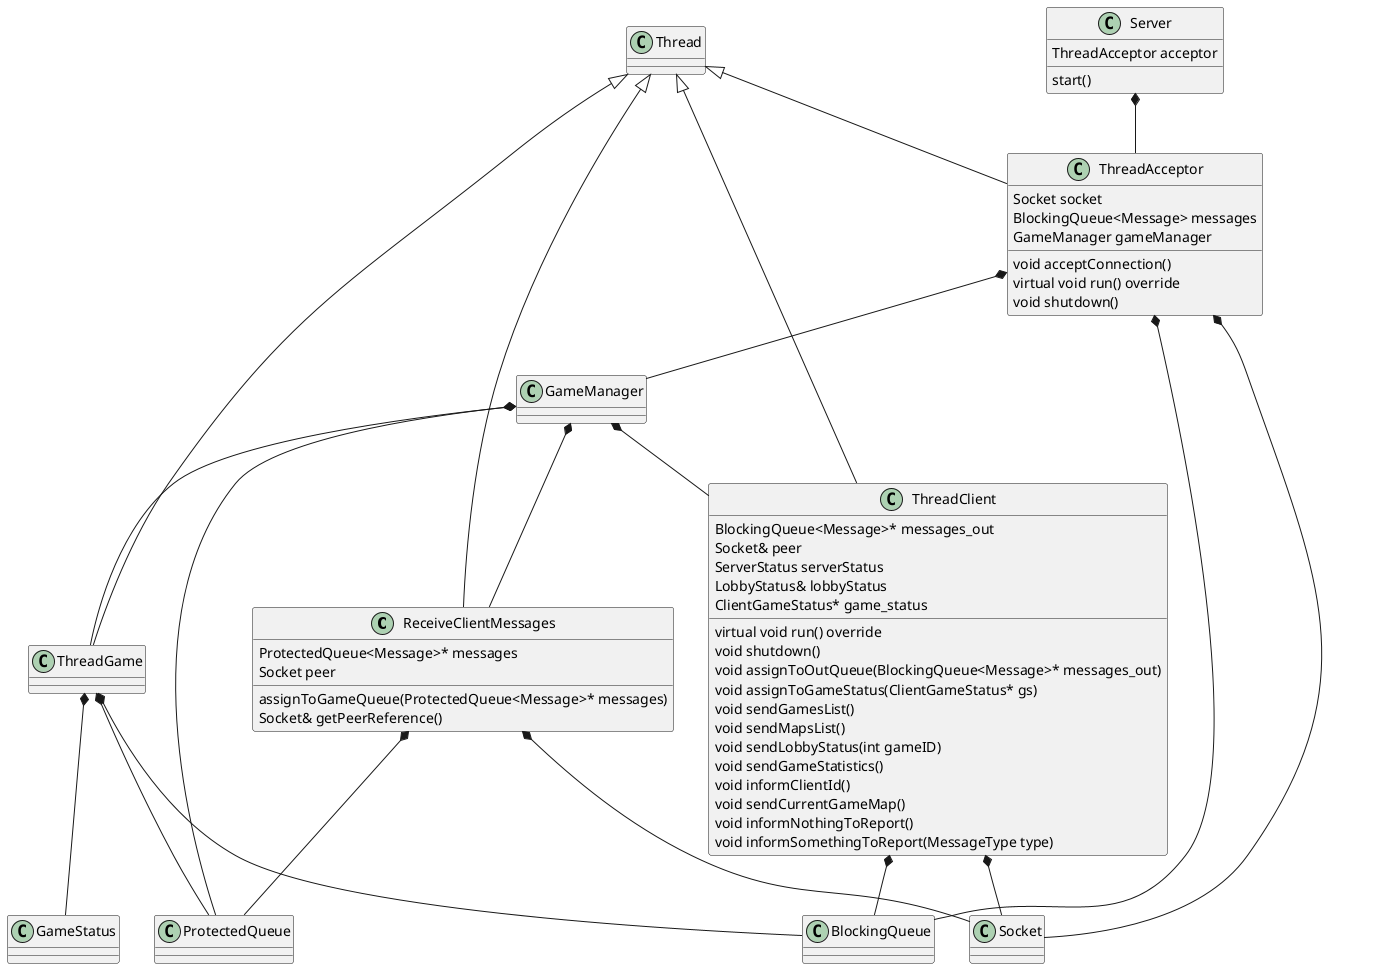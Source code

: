 @startuml uml

class ReceiveClientMessages
class ThreadAcceptor 
class ThreadClient 
class ThreadGame
class Thread
class GameManager
class ProtectedQueue
class BlockingQueue
class Server
class Socket

Server : ThreadAcceptor acceptor
Server : start()

ReceiveClientMessages : ProtectedQueue<Message>* messages
ReceiveClientMessages : Socket peer
ReceiveClientMessages : assignToGameQueue(ProtectedQueue<Message>* messages)
ReceiveClientMessages : Socket& getPeerReference()

ThreadAcceptor : Socket socket
ThreadAcceptor : BlockingQueue<Message> messages
ThreadAcceptor : GameManager gameManager
ThreadAcceptor : void acceptConnection()
ThreadAcceptor : virtual void run() override
ThreadAcceptor : void shutdown()

ThreadClient : BlockingQueue<Message>* messages_out
ThreadClient : Socket& peer
ThreadClient : ServerStatus serverStatus
ThreadClient : LobbyStatus& lobbyStatus
ThreadClient : ClientGameStatus* game_status
ThreadClient : virtual void run() override
ThreadClient : void shutdown()
ThreadClient : void assignToOutQueue(BlockingQueue<Message>* messages_out)
ThreadClient : void assignToGameStatus(ClientGameStatus* gs)
ThreadClient : void sendGamesList()
ThreadClient : void sendMapsList()
ThreadClient : void sendLobbyStatus(int gameID)
ThreadClient : void sendGameStatistics()
ThreadClient : void informClientId()
ThreadClient : void sendCurrentGameMap()
ThreadClient : void informNothingToReport()
ThreadClient : void informSomethingToReport(MessageType type)

Server *-- ThreadAcceptor
ThreadAcceptor *-- Socket
ThreadAcceptor *-- BlockingQueue
ThreadAcceptor *-- GameManager

GameManager *-- ProtectedQueue
GameManager *-- ThreadGame
GameManager *-- ReceiveClientMessages
GameManager *-- ThreadClient

ReceiveClientMessages *-- ProtectedQueue
ReceiveClientMessages *-- Socket

ThreadGame *-- ProtectedQueue
ThreadGame *-- BlockingQueue
ThreadGame *-- GameStatus

ThreadClient *-- BlockingQueue
ThreadClient *-- Socket

Thread <|-- ThreadClient
Thread <|-- ThreadGame
Thread <|-- ThreadAcceptor
Thread <|-- ReceiveClientMessages

@enduml